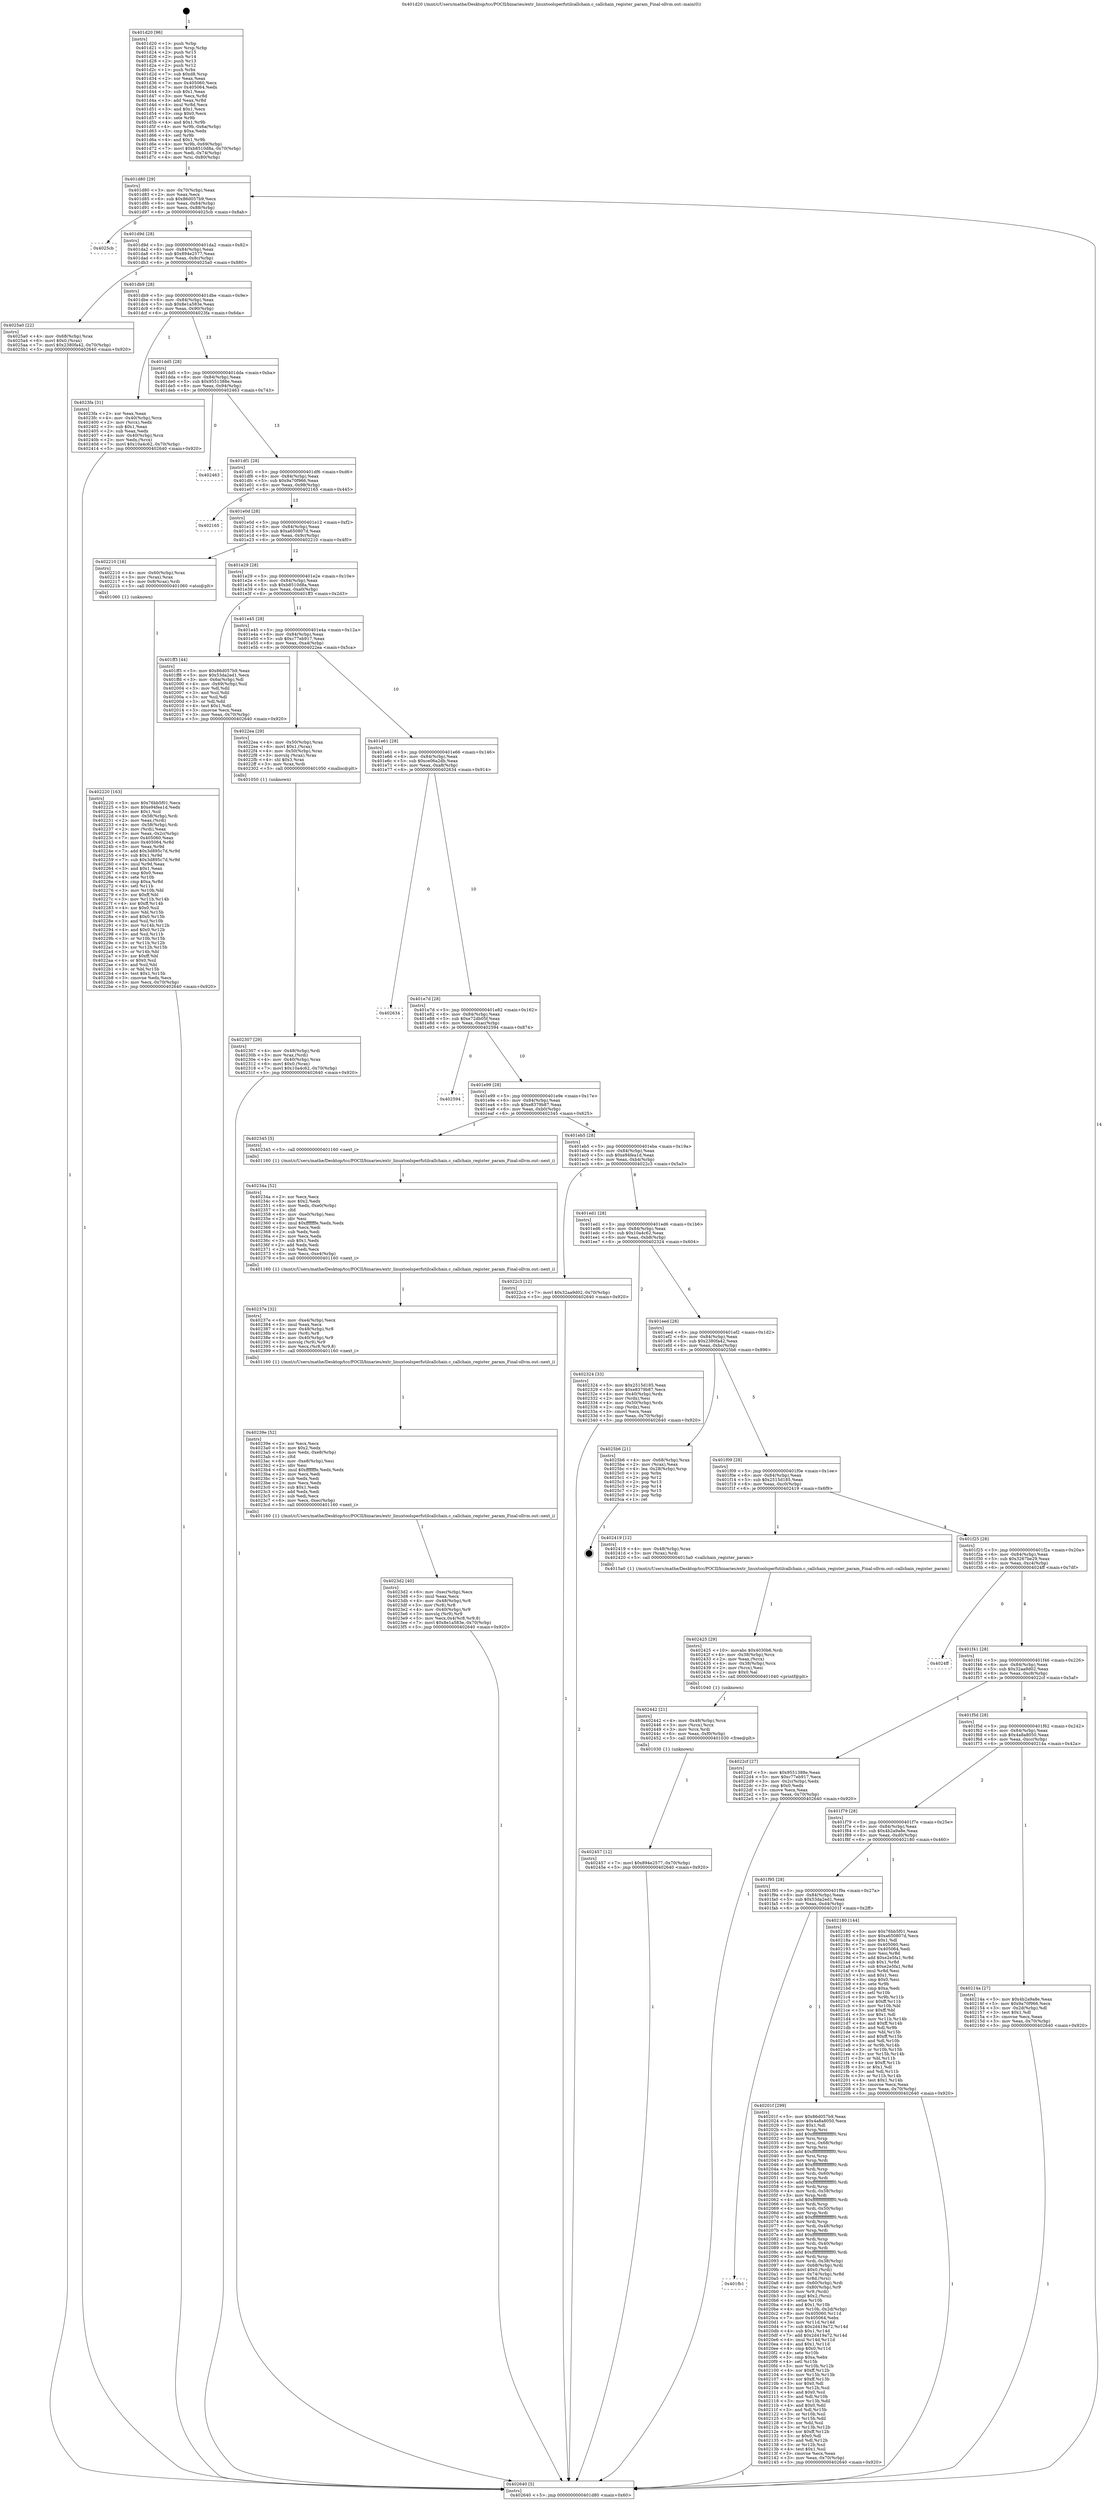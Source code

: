 digraph "0x401d20" {
  label = "0x401d20 (/mnt/c/Users/mathe/Desktop/tcc/POCII/binaries/extr_linuxtoolsperfutilcallchain.c_callchain_register_param_Final-ollvm.out::main(0))"
  labelloc = "t"
  node[shape=record]

  Entry [label="",width=0.3,height=0.3,shape=circle,fillcolor=black,style=filled]
  "0x401d80" [label="{
     0x401d80 [29]\l
     | [instrs]\l
     &nbsp;&nbsp;0x401d80 \<+3\>: mov -0x70(%rbp),%eax\l
     &nbsp;&nbsp;0x401d83 \<+2\>: mov %eax,%ecx\l
     &nbsp;&nbsp;0x401d85 \<+6\>: sub $0x86d057b9,%ecx\l
     &nbsp;&nbsp;0x401d8b \<+6\>: mov %eax,-0x84(%rbp)\l
     &nbsp;&nbsp;0x401d91 \<+6\>: mov %ecx,-0x88(%rbp)\l
     &nbsp;&nbsp;0x401d97 \<+6\>: je 00000000004025cb \<main+0x8ab\>\l
  }"]
  "0x4025cb" [label="{
     0x4025cb\l
  }", style=dashed]
  "0x401d9d" [label="{
     0x401d9d [28]\l
     | [instrs]\l
     &nbsp;&nbsp;0x401d9d \<+5\>: jmp 0000000000401da2 \<main+0x82\>\l
     &nbsp;&nbsp;0x401da2 \<+6\>: mov -0x84(%rbp),%eax\l
     &nbsp;&nbsp;0x401da8 \<+5\>: sub $0x894e2577,%eax\l
     &nbsp;&nbsp;0x401dad \<+6\>: mov %eax,-0x8c(%rbp)\l
     &nbsp;&nbsp;0x401db3 \<+6\>: je 00000000004025a0 \<main+0x880\>\l
  }"]
  Exit [label="",width=0.3,height=0.3,shape=circle,fillcolor=black,style=filled,peripheries=2]
  "0x4025a0" [label="{
     0x4025a0 [22]\l
     | [instrs]\l
     &nbsp;&nbsp;0x4025a0 \<+4\>: mov -0x68(%rbp),%rax\l
     &nbsp;&nbsp;0x4025a4 \<+6\>: movl $0x0,(%rax)\l
     &nbsp;&nbsp;0x4025aa \<+7\>: movl $0x2380fa42,-0x70(%rbp)\l
     &nbsp;&nbsp;0x4025b1 \<+5\>: jmp 0000000000402640 \<main+0x920\>\l
  }"]
  "0x401db9" [label="{
     0x401db9 [28]\l
     | [instrs]\l
     &nbsp;&nbsp;0x401db9 \<+5\>: jmp 0000000000401dbe \<main+0x9e\>\l
     &nbsp;&nbsp;0x401dbe \<+6\>: mov -0x84(%rbp),%eax\l
     &nbsp;&nbsp;0x401dc4 \<+5\>: sub $0x8e1a583e,%eax\l
     &nbsp;&nbsp;0x401dc9 \<+6\>: mov %eax,-0x90(%rbp)\l
     &nbsp;&nbsp;0x401dcf \<+6\>: je 00000000004023fa \<main+0x6da\>\l
  }"]
  "0x402457" [label="{
     0x402457 [12]\l
     | [instrs]\l
     &nbsp;&nbsp;0x402457 \<+7\>: movl $0x894e2577,-0x70(%rbp)\l
     &nbsp;&nbsp;0x40245e \<+5\>: jmp 0000000000402640 \<main+0x920\>\l
  }"]
  "0x4023fa" [label="{
     0x4023fa [31]\l
     | [instrs]\l
     &nbsp;&nbsp;0x4023fa \<+2\>: xor %eax,%eax\l
     &nbsp;&nbsp;0x4023fc \<+4\>: mov -0x40(%rbp),%rcx\l
     &nbsp;&nbsp;0x402400 \<+2\>: mov (%rcx),%edx\l
     &nbsp;&nbsp;0x402402 \<+3\>: sub $0x1,%eax\l
     &nbsp;&nbsp;0x402405 \<+2\>: sub %eax,%edx\l
     &nbsp;&nbsp;0x402407 \<+4\>: mov -0x40(%rbp),%rcx\l
     &nbsp;&nbsp;0x40240b \<+2\>: mov %edx,(%rcx)\l
     &nbsp;&nbsp;0x40240d \<+7\>: movl $0x10a4c62,-0x70(%rbp)\l
     &nbsp;&nbsp;0x402414 \<+5\>: jmp 0000000000402640 \<main+0x920\>\l
  }"]
  "0x401dd5" [label="{
     0x401dd5 [28]\l
     | [instrs]\l
     &nbsp;&nbsp;0x401dd5 \<+5\>: jmp 0000000000401dda \<main+0xba\>\l
     &nbsp;&nbsp;0x401dda \<+6\>: mov -0x84(%rbp),%eax\l
     &nbsp;&nbsp;0x401de0 \<+5\>: sub $0x9551388e,%eax\l
     &nbsp;&nbsp;0x401de5 \<+6\>: mov %eax,-0x94(%rbp)\l
     &nbsp;&nbsp;0x401deb \<+6\>: je 0000000000402463 \<main+0x743\>\l
  }"]
  "0x402442" [label="{
     0x402442 [21]\l
     | [instrs]\l
     &nbsp;&nbsp;0x402442 \<+4\>: mov -0x48(%rbp),%rcx\l
     &nbsp;&nbsp;0x402446 \<+3\>: mov (%rcx),%rcx\l
     &nbsp;&nbsp;0x402449 \<+3\>: mov %rcx,%rdi\l
     &nbsp;&nbsp;0x40244c \<+6\>: mov %eax,-0xf0(%rbp)\l
     &nbsp;&nbsp;0x402452 \<+5\>: call 0000000000401030 \<free@plt\>\l
     | [calls]\l
     &nbsp;&nbsp;0x401030 \{1\} (unknown)\l
  }"]
  "0x402463" [label="{
     0x402463\l
  }", style=dashed]
  "0x401df1" [label="{
     0x401df1 [28]\l
     | [instrs]\l
     &nbsp;&nbsp;0x401df1 \<+5\>: jmp 0000000000401df6 \<main+0xd6\>\l
     &nbsp;&nbsp;0x401df6 \<+6\>: mov -0x84(%rbp),%eax\l
     &nbsp;&nbsp;0x401dfc \<+5\>: sub $0x9a70f966,%eax\l
     &nbsp;&nbsp;0x401e01 \<+6\>: mov %eax,-0x98(%rbp)\l
     &nbsp;&nbsp;0x401e07 \<+6\>: je 0000000000402165 \<main+0x445\>\l
  }"]
  "0x402425" [label="{
     0x402425 [29]\l
     | [instrs]\l
     &nbsp;&nbsp;0x402425 \<+10\>: movabs $0x4030b6,%rdi\l
     &nbsp;&nbsp;0x40242f \<+4\>: mov -0x38(%rbp),%rcx\l
     &nbsp;&nbsp;0x402433 \<+2\>: mov %eax,(%rcx)\l
     &nbsp;&nbsp;0x402435 \<+4\>: mov -0x38(%rbp),%rcx\l
     &nbsp;&nbsp;0x402439 \<+2\>: mov (%rcx),%esi\l
     &nbsp;&nbsp;0x40243b \<+2\>: mov $0x0,%al\l
     &nbsp;&nbsp;0x40243d \<+5\>: call 0000000000401040 \<printf@plt\>\l
     | [calls]\l
     &nbsp;&nbsp;0x401040 \{1\} (unknown)\l
  }"]
  "0x402165" [label="{
     0x402165\l
  }", style=dashed]
  "0x401e0d" [label="{
     0x401e0d [28]\l
     | [instrs]\l
     &nbsp;&nbsp;0x401e0d \<+5\>: jmp 0000000000401e12 \<main+0xf2\>\l
     &nbsp;&nbsp;0x401e12 \<+6\>: mov -0x84(%rbp),%eax\l
     &nbsp;&nbsp;0x401e18 \<+5\>: sub $0xa650807d,%eax\l
     &nbsp;&nbsp;0x401e1d \<+6\>: mov %eax,-0x9c(%rbp)\l
     &nbsp;&nbsp;0x401e23 \<+6\>: je 0000000000402210 \<main+0x4f0\>\l
  }"]
  "0x4023d2" [label="{
     0x4023d2 [40]\l
     | [instrs]\l
     &nbsp;&nbsp;0x4023d2 \<+6\>: mov -0xec(%rbp),%ecx\l
     &nbsp;&nbsp;0x4023d8 \<+3\>: imul %eax,%ecx\l
     &nbsp;&nbsp;0x4023db \<+4\>: mov -0x48(%rbp),%r8\l
     &nbsp;&nbsp;0x4023df \<+3\>: mov (%r8),%r8\l
     &nbsp;&nbsp;0x4023e2 \<+4\>: mov -0x40(%rbp),%r9\l
     &nbsp;&nbsp;0x4023e6 \<+3\>: movslq (%r9),%r9\l
     &nbsp;&nbsp;0x4023e9 \<+5\>: mov %ecx,0x4(%r8,%r9,8)\l
     &nbsp;&nbsp;0x4023ee \<+7\>: movl $0x8e1a583e,-0x70(%rbp)\l
     &nbsp;&nbsp;0x4023f5 \<+5\>: jmp 0000000000402640 \<main+0x920\>\l
  }"]
  "0x402210" [label="{
     0x402210 [16]\l
     | [instrs]\l
     &nbsp;&nbsp;0x402210 \<+4\>: mov -0x60(%rbp),%rax\l
     &nbsp;&nbsp;0x402214 \<+3\>: mov (%rax),%rax\l
     &nbsp;&nbsp;0x402217 \<+4\>: mov 0x8(%rax),%rdi\l
     &nbsp;&nbsp;0x40221b \<+5\>: call 0000000000401060 \<atoi@plt\>\l
     | [calls]\l
     &nbsp;&nbsp;0x401060 \{1\} (unknown)\l
  }"]
  "0x401e29" [label="{
     0x401e29 [28]\l
     | [instrs]\l
     &nbsp;&nbsp;0x401e29 \<+5\>: jmp 0000000000401e2e \<main+0x10e\>\l
     &nbsp;&nbsp;0x401e2e \<+6\>: mov -0x84(%rbp),%eax\l
     &nbsp;&nbsp;0x401e34 \<+5\>: sub $0xb8510d8a,%eax\l
     &nbsp;&nbsp;0x401e39 \<+6\>: mov %eax,-0xa0(%rbp)\l
     &nbsp;&nbsp;0x401e3f \<+6\>: je 0000000000401ff3 \<main+0x2d3\>\l
  }"]
  "0x40239e" [label="{
     0x40239e [52]\l
     | [instrs]\l
     &nbsp;&nbsp;0x40239e \<+2\>: xor %ecx,%ecx\l
     &nbsp;&nbsp;0x4023a0 \<+5\>: mov $0x2,%edx\l
     &nbsp;&nbsp;0x4023a5 \<+6\>: mov %edx,-0xe8(%rbp)\l
     &nbsp;&nbsp;0x4023ab \<+1\>: cltd\l
     &nbsp;&nbsp;0x4023ac \<+6\>: mov -0xe8(%rbp),%esi\l
     &nbsp;&nbsp;0x4023b2 \<+2\>: idiv %esi\l
     &nbsp;&nbsp;0x4023b4 \<+6\>: imul $0xfffffffe,%edx,%edx\l
     &nbsp;&nbsp;0x4023ba \<+2\>: mov %ecx,%edi\l
     &nbsp;&nbsp;0x4023bc \<+2\>: sub %edx,%edi\l
     &nbsp;&nbsp;0x4023be \<+2\>: mov %ecx,%edx\l
     &nbsp;&nbsp;0x4023c0 \<+3\>: sub $0x1,%edx\l
     &nbsp;&nbsp;0x4023c3 \<+2\>: add %edx,%edi\l
     &nbsp;&nbsp;0x4023c5 \<+2\>: sub %edi,%ecx\l
     &nbsp;&nbsp;0x4023c7 \<+6\>: mov %ecx,-0xec(%rbp)\l
     &nbsp;&nbsp;0x4023cd \<+5\>: call 0000000000401160 \<next_i\>\l
     | [calls]\l
     &nbsp;&nbsp;0x401160 \{1\} (/mnt/c/Users/mathe/Desktop/tcc/POCII/binaries/extr_linuxtoolsperfutilcallchain.c_callchain_register_param_Final-ollvm.out::next_i)\l
  }"]
  "0x401ff3" [label="{
     0x401ff3 [44]\l
     | [instrs]\l
     &nbsp;&nbsp;0x401ff3 \<+5\>: mov $0x86d057b9,%eax\l
     &nbsp;&nbsp;0x401ff8 \<+5\>: mov $0x53da2ed1,%ecx\l
     &nbsp;&nbsp;0x401ffd \<+3\>: mov -0x6a(%rbp),%dl\l
     &nbsp;&nbsp;0x402000 \<+4\>: mov -0x69(%rbp),%sil\l
     &nbsp;&nbsp;0x402004 \<+3\>: mov %dl,%dil\l
     &nbsp;&nbsp;0x402007 \<+3\>: and %sil,%dil\l
     &nbsp;&nbsp;0x40200a \<+3\>: xor %sil,%dl\l
     &nbsp;&nbsp;0x40200d \<+3\>: or %dl,%dil\l
     &nbsp;&nbsp;0x402010 \<+4\>: test $0x1,%dil\l
     &nbsp;&nbsp;0x402014 \<+3\>: cmovne %ecx,%eax\l
     &nbsp;&nbsp;0x402017 \<+3\>: mov %eax,-0x70(%rbp)\l
     &nbsp;&nbsp;0x40201a \<+5\>: jmp 0000000000402640 \<main+0x920\>\l
  }"]
  "0x401e45" [label="{
     0x401e45 [28]\l
     | [instrs]\l
     &nbsp;&nbsp;0x401e45 \<+5\>: jmp 0000000000401e4a \<main+0x12a\>\l
     &nbsp;&nbsp;0x401e4a \<+6\>: mov -0x84(%rbp),%eax\l
     &nbsp;&nbsp;0x401e50 \<+5\>: sub $0xc77eb917,%eax\l
     &nbsp;&nbsp;0x401e55 \<+6\>: mov %eax,-0xa4(%rbp)\l
     &nbsp;&nbsp;0x401e5b \<+6\>: je 00000000004022ea \<main+0x5ca\>\l
  }"]
  "0x402640" [label="{
     0x402640 [5]\l
     | [instrs]\l
     &nbsp;&nbsp;0x402640 \<+5\>: jmp 0000000000401d80 \<main+0x60\>\l
  }"]
  "0x401d20" [label="{
     0x401d20 [96]\l
     | [instrs]\l
     &nbsp;&nbsp;0x401d20 \<+1\>: push %rbp\l
     &nbsp;&nbsp;0x401d21 \<+3\>: mov %rsp,%rbp\l
     &nbsp;&nbsp;0x401d24 \<+2\>: push %r15\l
     &nbsp;&nbsp;0x401d26 \<+2\>: push %r14\l
     &nbsp;&nbsp;0x401d28 \<+2\>: push %r13\l
     &nbsp;&nbsp;0x401d2a \<+2\>: push %r12\l
     &nbsp;&nbsp;0x401d2c \<+1\>: push %rbx\l
     &nbsp;&nbsp;0x401d2d \<+7\>: sub $0xd8,%rsp\l
     &nbsp;&nbsp;0x401d34 \<+2\>: xor %eax,%eax\l
     &nbsp;&nbsp;0x401d36 \<+7\>: mov 0x405060,%ecx\l
     &nbsp;&nbsp;0x401d3d \<+7\>: mov 0x405064,%edx\l
     &nbsp;&nbsp;0x401d44 \<+3\>: sub $0x1,%eax\l
     &nbsp;&nbsp;0x401d47 \<+3\>: mov %ecx,%r8d\l
     &nbsp;&nbsp;0x401d4a \<+3\>: add %eax,%r8d\l
     &nbsp;&nbsp;0x401d4d \<+4\>: imul %r8d,%ecx\l
     &nbsp;&nbsp;0x401d51 \<+3\>: and $0x1,%ecx\l
     &nbsp;&nbsp;0x401d54 \<+3\>: cmp $0x0,%ecx\l
     &nbsp;&nbsp;0x401d57 \<+4\>: sete %r9b\l
     &nbsp;&nbsp;0x401d5b \<+4\>: and $0x1,%r9b\l
     &nbsp;&nbsp;0x401d5f \<+4\>: mov %r9b,-0x6a(%rbp)\l
     &nbsp;&nbsp;0x401d63 \<+3\>: cmp $0xa,%edx\l
     &nbsp;&nbsp;0x401d66 \<+4\>: setl %r9b\l
     &nbsp;&nbsp;0x401d6a \<+4\>: and $0x1,%r9b\l
     &nbsp;&nbsp;0x401d6e \<+4\>: mov %r9b,-0x69(%rbp)\l
     &nbsp;&nbsp;0x401d72 \<+7\>: movl $0xb8510d8a,-0x70(%rbp)\l
     &nbsp;&nbsp;0x401d79 \<+3\>: mov %edi,-0x74(%rbp)\l
     &nbsp;&nbsp;0x401d7c \<+4\>: mov %rsi,-0x80(%rbp)\l
  }"]
  "0x40237e" [label="{
     0x40237e [32]\l
     | [instrs]\l
     &nbsp;&nbsp;0x40237e \<+6\>: mov -0xe4(%rbp),%ecx\l
     &nbsp;&nbsp;0x402384 \<+3\>: imul %eax,%ecx\l
     &nbsp;&nbsp;0x402387 \<+4\>: mov -0x48(%rbp),%r8\l
     &nbsp;&nbsp;0x40238b \<+3\>: mov (%r8),%r8\l
     &nbsp;&nbsp;0x40238e \<+4\>: mov -0x40(%rbp),%r9\l
     &nbsp;&nbsp;0x402392 \<+3\>: movslq (%r9),%r9\l
     &nbsp;&nbsp;0x402395 \<+4\>: mov %ecx,(%r8,%r9,8)\l
     &nbsp;&nbsp;0x402399 \<+5\>: call 0000000000401160 \<next_i\>\l
     | [calls]\l
     &nbsp;&nbsp;0x401160 \{1\} (/mnt/c/Users/mathe/Desktop/tcc/POCII/binaries/extr_linuxtoolsperfutilcallchain.c_callchain_register_param_Final-ollvm.out::next_i)\l
  }"]
  "0x4022ea" [label="{
     0x4022ea [29]\l
     | [instrs]\l
     &nbsp;&nbsp;0x4022ea \<+4\>: mov -0x50(%rbp),%rax\l
     &nbsp;&nbsp;0x4022ee \<+6\>: movl $0x1,(%rax)\l
     &nbsp;&nbsp;0x4022f4 \<+4\>: mov -0x50(%rbp),%rax\l
     &nbsp;&nbsp;0x4022f8 \<+3\>: movslq (%rax),%rax\l
     &nbsp;&nbsp;0x4022fb \<+4\>: shl $0x3,%rax\l
     &nbsp;&nbsp;0x4022ff \<+3\>: mov %rax,%rdi\l
     &nbsp;&nbsp;0x402302 \<+5\>: call 0000000000401050 \<malloc@plt\>\l
     | [calls]\l
     &nbsp;&nbsp;0x401050 \{1\} (unknown)\l
  }"]
  "0x401e61" [label="{
     0x401e61 [28]\l
     | [instrs]\l
     &nbsp;&nbsp;0x401e61 \<+5\>: jmp 0000000000401e66 \<main+0x146\>\l
     &nbsp;&nbsp;0x401e66 \<+6\>: mov -0x84(%rbp),%eax\l
     &nbsp;&nbsp;0x401e6c \<+5\>: sub $0xce06a2db,%eax\l
     &nbsp;&nbsp;0x401e71 \<+6\>: mov %eax,-0xa8(%rbp)\l
     &nbsp;&nbsp;0x401e77 \<+6\>: je 0000000000402634 \<main+0x914\>\l
  }"]
  "0x40234a" [label="{
     0x40234a [52]\l
     | [instrs]\l
     &nbsp;&nbsp;0x40234a \<+2\>: xor %ecx,%ecx\l
     &nbsp;&nbsp;0x40234c \<+5\>: mov $0x2,%edx\l
     &nbsp;&nbsp;0x402351 \<+6\>: mov %edx,-0xe0(%rbp)\l
     &nbsp;&nbsp;0x402357 \<+1\>: cltd\l
     &nbsp;&nbsp;0x402358 \<+6\>: mov -0xe0(%rbp),%esi\l
     &nbsp;&nbsp;0x40235e \<+2\>: idiv %esi\l
     &nbsp;&nbsp;0x402360 \<+6\>: imul $0xfffffffe,%edx,%edx\l
     &nbsp;&nbsp;0x402366 \<+2\>: mov %ecx,%edi\l
     &nbsp;&nbsp;0x402368 \<+2\>: sub %edx,%edi\l
     &nbsp;&nbsp;0x40236a \<+2\>: mov %ecx,%edx\l
     &nbsp;&nbsp;0x40236c \<+3\>: sub $0x1,%edx\l
     &nbsp;&nbsp;0x40236f \<+2\>: add %edx,%edi\l
     &nbsp;&nbsp;0x402371 \<+2\>: sub %edi,%ecx\l
     &nbsp;&nbsp;0x402373 \<+6\>: mov %ecx,-0xe4(%rbp)\l
     &nbsp;&nbsp;0x402379 \<+5\>: call 0000000000401160 \<next_i\>\l
     | [calls]\l
     &nbsp;&nbsp;0x401160 \{1\} (/mnt/c/Users/mathe/Desktop/tcc/POCII/binaries/extr_linuxtoolsperfutilcallchain.c_callchain_register_param_Final-ollvm.out::next_i)\l
  }"]
  "0x402634" [label="{
     0x402634\l
  }", style=dashed]
  "0x401e7d" [label="{
     0x401e7d [28]\l
     | [instrs]\l
     &nbsp;&nbsp;0x401e7d \<+5\>: jmp 0000000000401e82 \<main+0x162\>\l
     &nbsp;&nbsp;0x401e82 \<+6\>: mov -0x84(%rbp),%eax\l
     &nbsp;&nbsp;0x401e88 \<+5\>: sub $0xe72db05f,%eax\l
     &nbsp;&nbsp;0x401e8d \<+6\>: mov %eax,-0xac(%rbp)\l
     &nbsp;&nbsp;0x401e93 \<+6\>: je 0000000000402594 \<main+0x874\>\l
  }"]
  "0x402307" [label="{
     0x402307 [29]\l
     | [instrs]\l
     &nbsp;&nbsp;0x402307 \<+4\>: mov -0x48(%rbp),%rdi\l
     &nbsp;&nbsp;0x40230b \<+3\>: mov %rax,(%rdi)\l
     &nbsp;&nbsp;0x40230e \<+4\>: mov -0x40(%rbp),%rax\l
     &nbsp;&nbsp;0x402312 \<+6\>: movl $0x0,(%rax)\l
     &nbsp;&nbsp;0x402318 \<+7\>: movl $0x10a4c62,-0x70(%rbp)\l
     &nbsp;&nbsp;0x40231f \<+5\>: jmp 0000000000402640 \<main+0x920\>\l
  }"]
  "0x402594" [label="{
     0x402594\l
  }", style=dashed]
  "0x401e99" [label="{
     0x401e99 [28]\l
     | [instrs]\l
     &nbsp;&nbsp;0x401e99 \<+5\>: jmp 0000000000401e9e \<main+0x17e\>\l
     &nbsp;&nbsp;0x401e9e \<+6\>: mov -0x84(%rbp),%eax\l
     &nbsp;&nbsp;0x401ea4 \<+5\>: sub $0xe8379b87,%eax\l
     &nbsp;&nbsp;0x401ea9 \<+6\>: mov %eax,-0xb0(%rbp)\l
     &nbsp;&nbsp;0x401eaf \<+6\>: je 0000000000402345 \<main+0x625\>\l
  }"]
  "0x402220" [label="{
     0x402220 [163]\l
     | [instrs]\l
     &nbsp;&nbsp;0x402220 \<+5\>: mov $0x76bb5f01,%ecx\l
     &nbsp;&nbsp;0x402225 \<+5\>: mov $0xe94fea1d,%edx\l
     &nbsp;&nbsp;0x40222a \<+3\>: mov $0x1,%sil\l
     &nbsp;&nbsp;0x40222d \<+4\>: mov -0x58(%rbp),%rdi\l
     &nbsp;&nbsp;0x402231 \<+2\>: mov %eax,(%rdi)\l
     &nbsp;&nbsp;0x402233 \<+4\>: mov -0x58(%rbp),%rdi\l
     &nbsp;&nbsp;0x402237 \<+2\>: mov (%rdi),%eax\l
     &nbsp;&nbsp;0x402239 \<+3\>: mov %eax,-0x2c(%rbp)\l
     &nbsp;&nbsp;0x40223c \<+7\>: mov 0x405060,%eax\l
     &nbsp;&nbsp;0x402243 \<+8\>: mov 0x405064,%r8d\l
     &nbsp;&nbsp;0x40224b \<+3\>: mov %eax,%r9d\l
     &nbsp;&nbsp;0x40224e \<+7\>: add $0x3d895c7d,%r9d\l
     &nbsp;&nbsp;0x402255 \<+4\>: sub $0x1,%r9d\l
     &nbsp;&nbsp;0x402259 \<+7\>: sub $0x3d895c7d,%r9d\l
     &nbsp;&nbsp;0x402260 \<+4\>: imul %r9d,%eax\l
     &nbsp;&nbsp;0x402264 \<+3\>: and $0x1,%eax\l
     &nbsp;&nbsp;0x402267 \<+3\>: cmp $0x0,%eax\l
     &nbsp;&nbsp;0x40226a \<+4\>: sete %r10b\l
     &nbsp;&nbsp;0x40226e \<+4\>: cmp $0xa,%r8d\l
     &nbsp;&nbsp;0x402272 \<+4\>: setl %r11b\l
     &nbsp;&nbsp;0x402276 \<+3\>: mov %r10b,%bl\l
     &nbsp;&nbsp;0x402279 \<+3\>: xor $0xff,%bl\l
     &nbsp;&nbsp;0x40227c \<+3\>: mov %r11b,%r14b\l
     &nbsp;&nbsp;0x40227f \<+4\>: xor $0xff,%r14b\l
     &nbsp;&nbsp;0x402283 \<+4\>: xor $0x0,%sil\l
     &nbsp;&nbsp;0x402287 \<+3\>: mov %bl,%r15b\l
     &nbsp;&nbsp;0x40228a \<+4\>: and $0x0,%r15b\l
     &nbsp;&nbsp;0x40228e \<+3\>: and %sil,%r10b\l
     &nbsp;&nbsp;0x402291 \<+3\>: mov %r14b,%r12b\l
     &nbsp;&nbsp;0x402294 \<+4\>: and $0x0,%r12b\l
     &nbsp;&nbsp;0x402298 \<+3\>: and %sil,%r11b\l
     &nbsp;&nbsp;0x40229b \<+3\>: or %r10b,%r15b\l
     &nbsp;&nbsp;0x40229e \<+3\>: or %r11b,%r12b\l
     &nbsp;&nbsp;0x4022a1 \<+3\>: xor %r12b,%r15b\l
     &nbsp;&nbsp;0x4022a4 \<+3\>: or %r14b,%bl\l
     &nbsp;&nbsp;0x4022a7 \<+3\>: xor $0xff,%bl\l
     &nbsp;&nbsp;0x4022aa \<+4\>: or $0x0,%sil\l
     &nbsp;&nbsp;0x4022ae \<+3\>: and %sil,%bl\l
     &nbsp;&nbsp;0x4022b1 \<+3\>: or %bl,%r15b\l
     &nbsp;&nbsp;0x4022b4 \<+4\>: test $0x1,%r15b\l
     &nbsp;&nbsp;0x4022b8 \<+3\>: cmovne %edx,%ecx\l
     &nbsp;&nbsp;0x4022bb \<+3\>: mov %ecx,-0x70(%rbp)\l
     &nbsp;&nbsp;0x4022be \<+5\>: jmp 0000000000402640 \<main+0x920\>\l
  }"]
  "0x402345" [label="{
     0x402345 [5]\l
     | [instrs]\l
     &nbsp;&nbsp;0x402345 \<+5\>: call 0000000000401160 \<next_i\>\l
     | [calls]\l
     &nbsp;&nbsp;0x401160 \{1\} (/mnt/c/Users/mathe/Desktop/tcc/POCII/binaries/extr_linuxtoolsperfutilcallchain.c_callchain_register_param_Final-ollvm.out::next_i)\l
  }"]
  "0x401eb5" [label="{
     0x401eb5 [28]\l
     | [instrs]\l
     &nbsp;&nbsp;0x401eb5 \<+5\>: jmp 0000000000401eba \<main+0x19a\>\l
     &nbsp;&nbsp;0x401eba \<+6\>: mov -0x84(%rbp),%eax\l
     &nbsp;&nbsp;0x401ec0 \<+5\>: sub $0xe94fea1d,%eax\l
     &nbsp;&nbsp;0x401ec5 \<+6\>: mov %eax,-0xb4(%rbp)\l
     &nbsp;&nbsp;0x401ecb \<+6\>: je 00000000004022c3 \<main+0x5a3\>\l
  }"]
  "0x401fb1" [label="{
     0x401fb1\l
  }", style=dashed]
  "0x4022c3" [label="{
     0x4022c3 [12]\l
     | [instrs]\l
     &nbsp;&nbsp;0x4022c3 \<+7\>: movl $0x32aa9d02,-0x70(%rbp)\l
     &nbsp;&nbsp;0x4022ca \<+5\>: jmp 0000000000402640 \<main+0x920\>\l
  }"]
  "0x401ed1" [label="{
     0x401ed1 [28]\l
     | [instrs]\l
     &nbsp;&nbsp;0x401ed1 \<+5\>: jmp 0000000000401ed6 \<main+0x1b6\>\l
     &nbsp;&nbsp;0x401ed6 \<+6\>: mov -0x84(%rbp),%eax\l
     &nbsp;&nbsp;0x401edc \<+5\>: sub $0x10a4c62,%eax\l
     &nbsp;&nbsp;0x401ee1 \<+6\>: mov %eax,-0xb8(%rbp)\l
     &nbsp;&nbsp;0x401ee7 \<+6\>: je 0000000000402324 \<main+0x604\>\l
  }"]
  "0x40201f" [label="{
     0x40201f [299]\l
     | [instrs]\l
     &nbsp;&nbsp;0x40201f \<+5\>: mov $0x86d057b9,%eax\l
     &nbsp;&nbsp;0x402024 \<+5\>: mov $0x4a8a8050,%ecx\l
     &nbsp;&nbsp;0x402029 \<+2\>: mov $0x1,%dl\l
     &nbsp;&nbsp;0x40202b \<+3\>: mov %rsp,%rsi\l
     &nbsp;&nbsp;0x40202e \<+4\>: add $0xfffffffffffffff0,%rsi\l
     &nbsp;&nbsp;0x402032 \<+3\>: mov %rsi,%rsp\l
     &nbsp;&nbsp;0x402035 \<+4\>: mov %rsi,-0x68(%rbp)\l
     &nbsp;&nbsp;0x402039 \<+3\>: mov %rsp,%rsi\l
     &nbsp;&nbsp;0x40203c \<+4\>: add $0xfffffffffffffff0,%rsi\l
     &nbsp;&nbsp;0x402040 \<+3\>: mov %rsi,%rsp\l
     &nbsp;&nbsp;0x402043 \<+3\>: mov %rsp,%rdi\l
     &nbsp;&nbsp;0x402046 \<+4\>: add $0xfffffffffffffff0,%rdi\l
     &nbsp;&nbsp;0x40204a \<+3\>: mov %rdi,%rsp\l
     &nbsp;&nbsp;0x40204d \<+4\>: mov %rdi,-0x60(%rbp)\l
     &nbsp;&nbsp;0x402051 \<+3\>: mov %rsp,%rdi\l
     &nbsp;&nbsp;0x402054 \<+4\>: add $0xfffffffffffffff0,%rdi\l
     &nbsp;&nbsp;0x402058 \<+3\>: mov %rdi,%rsp\l
     &nbsp;&nbsp;0x40205b \<+4\>: mov %rdi,-0x58(%rbp)\l
     &nbsp;&nbsp;0x40205f \<+3\>: mov %rsp,%rdi\l
     &nbsp;&nbsp;0x402062 \<+4\>: add $0xfffffffffffffff0,%rdi\l
     &nbsp;&nbsp;0x402066 \<+3\>: mov %rdi,%rsp\l
     &nbsp;&nbsp;0x402069 \<+4\>: mov %rdi,-0x50(%rbp)\l
     &nbsp;&nbsp;0x40206d \<+3\>: mov %rsp,%rdi\l
     &nbsp;&nbsp;0x402070 \<+4\>: add $0xfffffffffffffff0,%rdi\l
     &nbsp;&nbsp;0x402074 \<+3\>: mov %rdi,%rsp\l
     &nbsp;&nbsp;0x402077 \<+4\>: mov %rdi,-0x48(%rbp)\l
     &nbsp;&nbsp;0x40207b \<+3\>: mov %rsp,%rdi\l
     &nbsp;&nbsp;0x40207e \<+4\>: add $0xfffffffffffffff0,%rdi\l
     &nbsp;&nbsp;0x402082 \<+3\>: mov %rdi,%rsp\l
     &nbsp;&nbsp;0x402085 \<+4\>: mov %rdi,-0x40(%rbp)\l
     &nbsp;&nbsp;0x402089 \<+3\>: mov %rsp,%rdi\l
     &nbsp;&nbsp;0x40208c \<+4\>: add $0xfffffffffffffff0,%rdi\l
     &nbsp;&nbsp;0x402090 \<+3\>: mov %rdi,%rsp\l
     &nbsp;&nbsp;0x402093 \<+4\>: mov %rdi,-0x38(%rbp)\l
     &nbsp;&nbsp;0x402097 \<+4\>: mov -0x68(%rbp),%rdi\l
     &nbsp;&nbsp;0x40209b \<+6\>: movl $0x0,(%rdi)\l
     &nbsp;&nbsp;0x4020a1 \<+4\>: mov -0x74(%rbp),%r8d\l
     &nbsp;&nbsp;0x4020a5 \<+3\>: mov %r8d,(%rsi)\l
     &nbsp;&nbsp;0x4020a8 \<+4\>: mov -0x60(%rbp),%rdi\l
     &nbsp;&nbsp;0x4020ac \<+4\>: mov -0x80(%rbp),%r9\l
     &nbsp;&nbsp;0x4020b0 \<+3\>: mov %r9,(%rdi)\l
     &nbsp;&nbsp;0x4020b3 \<+3\>: cmpl $0x2,(%rsi)\l
     &nbsp;&nbsp;0x4020b6 \<+4\>: setne %r10b\l
     &nbsp;&nbsp;0x4020ba \<+4\>: and $0x1,%r10b\l
     &nbsp;&nbsp;0x4020be \<+4\>: mov %r10b,-0x2d(%rbp)\l
     &nbsp;&nbsp;0x4020c2 \<+8\>: mov 0x405060,%r11d\l
     &nbsp;&nbsp;0x4020ca \<+7\>: mov 0x405064,%ebx\l
     &nbsp;&nbsp;0x4020d1 \<+3\>: mov %r11d,%r14d\l
     &nbsp;&nbsp;0x4020d4 \<+7\>: sub $0x2d419a72,%r14d\l
     &nbsp;&nbsp;0x4020db \<+4\>: sub $0x1,%r14d\l
     &nbsp;&nbsp;0x4020df \<+7\>: add $0x2d419a72,%r14d\l
     &nbsp;&nbsp;0x4020e6 \<+4\>: imul %r14d,%r11d\l
     &nbsp;&nbsp;0x4020ea \<+4\>: and $0x1,%r11d\l
     &nbsp;&nbsp;0x4020ee \<+4\>: cmp $0x0,%r11d\l
     &nbsp;&nbsp;0x4020f2 \<+4\>: sete %r10b\l
     &nbsp;&nbsp;0x4020f6 \<+3\>: cmp $0xa,%ebx\l
     &nbsp;&nbsp;0x4020f9 \<+4\>: setl %r15b\l
     &nbsp;&nbsp;0x4020fd \<+3\>: mov %r10b,%r12b\l
     &nbsp;&nbsp;0x402100 \<+4\>: xor $0xff,%r12b\l
     &nbsp;&nbsp;0x402104 \<+3\>: mov %r15b,%r13b\l
     &nbsp;&nbsp;0x402107 \<+4\>: xor $0xff,%r13b\l
     &nbsp;&nbsp;0x40210b \<+3\>: xor $0x0,%dl\l
     &nbsp;&nbsp;0x40210e \<+3\>: mov %r12b,%sil\l
     &nbsp;&nbsp;0x402111 \<+4\>: and $0x0,%sil\l
     &nbsp;&nbsp;0x402115 \<+3\>: and %dl,%r10b\l
     &nbsp;&nbsp;0x402118 \<+3\>: mov %r13b,%dil\l
     &nbsp;&nbsp;0x40211b \<+4\>: and $0x0,%dil\l
     &nbsp;&nbsp;0x40211f \<+3\>: and %dl,%r15b\l
     &nbsp;&nbsp;0x402122 \<+3\>: or %r10b,%sil\l
     &nbsp;&nbsp;0x402125 \<+3\>: or %r15b,%dil\l
     &nbsp;&nbsp;0x402128 \<+3\>: xor %dil,%sil\l
     &nbsp;&nbsp;0x40212b \<+3\>: or %r13b,%r12b\l
     &nbsp;&nbsp;0x40212e \<+4\>: xor $0xff,%r12b\l
     &nbsp;&nbsp;0x402132 \<+3\>: or $0x0,%dl\l
     &nbsp;&nbsp;0x402135 \<+3\>: and %dl,%r12b\l
     &nbsp;&nbsp;0x402138 \<+3\>: or %r12b,%sil\l
     &nbsp;&nbsp;0x40213b \<+4\>: test $0x1,%sil\l
     &nbsp;&nbsp;0x40213f \<+3\>: cmovne %ecx,%eax\l
     &nbsp;&nbsp;0x402142 \<+3\>: mov %eax,-0x70(%rbp)\l
     &nbsp;&nbsp;0x402145 \<+5\>: jmp 0000000000402640 \<main+0x920\>\l
  }"]
  "0x402324" [label="{
     0x402324 [33]\l
     | [instrs]\l
     &nbsp;&nbsp;0x402324 \<+5\>: mov $0x2515d185,%eax\l
     &nbsp;&nbsp;0x402329 \<+5\>: mov $0xe8379b87,%ecx\l
     &nbsp;&nbsp;0x40232e \<+4\>: mov -0x40(%rbp),%rdx\l
     &nbsp;&nbsp;0x402332 \<+2\>: mov (%rdx),%esi\l
     &nbsp;&nbsp;0x402334 \<+4\>: mov -0x50(%rbp),%rdx\l
     &nbsp;&nbsp;0x402338 \<+2\>: cmp (%rdx),%esi\l
     &nbsp;&nbsp;0x40233a \<+3\>: cmovl %ecx,%eax\l
     &nbsp;&nbsp;0x40233d \<+3\>: mov %eax,-0x70(%rbp)\l
     &nbsp;&nbsp;0x402340 \<+5\>: jmp 0000000000402640 \<main+0x920\>\l
  }"]
  "0x401eed" [label="{
     0x401eed [28]\l
     | [instrs]\l
     &nbsp;&nbsp;0x401eed \<+5\>: jmp 0000000000401ef2 \<main+0x1d2\>\l
     &nbsp;&nbsp;0x401ef2 \<+6\>: mov -0x84(%rbp),%eax\l
     &nbsp;&nbsp;0x401ef8 \<+5\>: sub $0x2380fa42,%eax\l
     &nbsp;&nbsp;0x401efd \<+6\>: mov %eax,-0xbc(%rbp)\l
     &nbsp;&nbsp;0x401f03 \<+6\>: je 00000000004025b6 \<main+0x896\>\l
  }"]
  "0x401f95" [label="{
     0x401f95 [28]\l
     | [instrs]\l
     &nbsp;&nbsp;0x401f95 \<+5\>: jmp 0000000000401f9a \<main+0x27a\>\l
     &nbsp;&nbsp;0x401f9a \<+6\>: mov -0x84(%rbp),%eax\l
     &nbsp;&nbsp;0x401fa0 \<+5\>: sub $0x53da2ed1,%eax\l
     &nbsp;&nbsp;0x401fa5 \<+6\>: mov %eax,-0xd4(%rbp)\l
     &nbsp;&nbsp;0x401fab \<+6\>: je 000000000040201f \<main+0x2ff\>\l
  }"]
  "0x4025b6" [label="{
     0x4025b6 [21]\l
     | [instrs]\l
     &nbsp;&nbsp;0x4025b6 \<+4\>: mov -0x68(%rbp),%rax\l
     &nbsp;&nbsp;0x4025ba \<+2\>: mov (%rax),%eax\l
     &nbsp;&nbsp;0x4025bc \<+4\>: lea -0x28(%rbp),%rsp\l
     &nbsp;&nbsp;0x4025c0 \<+1\>: pop %rbx\l
     &nbsp;&nbsp;0x4025c1 \<+2\>: pop %r12\l
     &nbsp;&nbsp;0x4025c3 \<+2\>: pop %r13\l
     &nbsp;&nbsp;0x4025c5 \<+2\>: pop %r14\l
     &nbsp;&nbsp;0x4025c7 \<+2\>: pop %r15\l
     &nbsp;&nbsp;0x4025c9 \<+1\>: pop %rbp\l
     &nbsp;&nbsp;0x4025ca \<+1\>: ret\l
  }"]
  "0x401f09" [label="{
     0x401f09 [28]\l
     | [instrs]\l
     &nbsp;&nbsp;0x401f09 \<+5\>: jmp 0000000000401f0e \<main+0x1ee\>\l
     &nbsp;&nbsp;0x401f0e \<+6\>: mov -0x84(%rbp),%eax\l
     &nbsp;&nbsp;0x401f14 \<+5\>: sub $0x2515d185,%eax\l
     &nbsp;&nbsp;0x401f19 \<+6\>: mov %eax,-0xc0(%rbp)\l
     &nbsp;&nbsp;0x401f1f \<+6\>: je 0000000000402419 \<main+0x6f9\>\l
  }"]
  "0x402180" [label="{
     0x402180 [144]\l
     | [instrs]\l
     &nbsp;&nbsp;0x402180 \<+5\>: mov $0x76bb5f01,%eax\l
     &nbsp;&nbsp;0x402185 \<+5\>: mov $0xa650807d,%ecx\l
     &nbsp;&nbsp;0x40218a \<+2\>: mov $0x1,%dl\l
     &nbsp;&nbsp;0x40218c \<+7\>: mov 0x405060,%esi\l
     &nbsp;&nbsp;0x402193 \<+7\>: mov 0x405064,%edi\l
     &nbsp;&nbsp;0x40219a \<+3\>: mov %esi,%r8d\l
     &nbsp;&nbsp;0x40219d \<+7\>: add $0xe2e5fa1,%r8d\l
     &nbsp;&nbsp;0x4021a4 \<+4\>: sub $0x1,%r8d\l
     &nbsp;&nbsp;0x4021a8 \<+7\>: sub $0xe2e5fa1,%r8d\l
     &nbsp;&nbsp;0x4021af \<+4\>: imul %r8d,%esi\l
     &nbsp;&nbsp;0x4021b3 \<+3\>: and $0x1,%esi\l
     &nbsp;&nbsp;0x4021b6 \<+3\>: cmp $0x0,%esi\l
     &nbsp;&nbsp;0x4021b9 \<+4\>: sete %r9b\l
     &nbsp;&nbsp;0x4021bd \<+3\>: cmp $0xa,%edi\l
     &nbsp;&nbsp;0x4021c0 \<+4\>: setl %r10b\l
     &nbsp;&nbsp;0x4021c4 \<+3\>: mov %r9b,%r11b\l
     &nbsp;&nbsp;0x4021c7 \<+4\>: xor $0xff,%r11b\l
     &nbsp;&nbsp;0x4021cb \<+3\>: mov %r10b,%bl\l
     &nbsp;&nbsp;0x4021ce \<+3\>: xor $0xff,%bl\l
     &nbsp;&nbsp;0x4021d1 \<+3\>: xor $0x1,%dl\l
     &nbsp;&nbsp;0x4021d4 \<+3\>: mov %r11b,%r14b\l
     &nbsp;&nbsp;0x4021d7 \<+4\>: and $0xff,%r14b\l
     &nbsp;&nbsp;0x4021db \<+3\>: and %dl,%r9b\l
     &nbsp;&nbsp;0x4021de \<+3\>: mov %bl,%r15b\l
     &nbsp;&nbsp;0x4021e1 \<+4\>: and $0xff,%r15b\l
     &nbsp;&nbsp;0x4021e5 \<+3\>: and %dl,%r10b\l
     &nbsp;&nbsp;0x4021e8 \<+3\>: or %r9b,%r14b\l
     &nbsp;&nbsp;0x4021eb \<+3\>: or %r10b,%r15b\l
     &nbsp;&nbsp;0x4021ee \<+3\>: xor %r15b,%r14b\l
     &nbsp;&nbsp;0x4021f1 \<+3\>: or %bl,%r11b\l
     &nbsp;&nbsp;0x4021f4 \<+4\>: xor $0xff,%r11b\l
     &nbsp;&nbsp;0x4021f8 \<+3\>: or $0x1,%dl\l
     &nbsp;&nbsp;0x4021fb \<+3\>: and %dl,%r11b\l
     &nbsp;&nbsp;0x4021fe \<+3\>: or %r11b,%r14b\l
     &nbsp;&nbsp;0x402201 \<+4\>: test $0x1,%r14b\l
     &nbsp;&nbsp;0x402205 \<+3\>: cmovne %ecx,%eax\l
     &nbsp;&nbsp;0x402208 \<+3\>: mov %eax,-0x70(%rbp)\l
     &nbsp;&nbsp;0x40220b \<+5\>: jmp 0000000000402640 \<main+0x920\>\l
  }"]
  "0x402419" [label="{
     0x402419 [12]\l
     | [instrs]\l
     &nbsp;&nbsp;0x402419 \<+4\>: mov -0x48(%rbp),%rax\l
     &nbsp;&nbsp;0x40241d \<+3\>: mov (%rax),%rdi\l
     &nbsp;&nbsp;0x402420 \<+5\>: call 00000000004015a0 \<callchain_register_param\>\l
     | [calls]\l
     &nbsp;&nbsp;0x4015a0 \{1\} (/mnt/c/Users/mathe/Desktop/tcc/POCII/binaries/extr_linuxtoolsperfutilcallchain.c_callchain_register_param_Final-ollvm.out::callchain_register_param)\l
  }"]
  "0x401f25" [label="{
     0x401f25 [28]\l
     | [instrs]\l
     &nbsp;&nbsp;0x401f25 \<+5\>: jmp 0000000000401f2a \<main+0x20a\>\l
     &nbsp;&nbsp;0x401f2a \<+6\>: mov -0x84(%rbp),%eax\l
     &nbsp;&nbsp;0x401f30 \<+5\>: sub $0x3267be29,%eax\l
     &nbsp;&nbsp;0x401f35 \<+6\>: mov %eax,-0xc4(%rbp)\l
     &nbsp;&nbsp;0x401f3b \<+6\>: je 00000000004024ff \<main+0x7df\>\l
  }"]
  "0x401f79" [label="{
     0x401f79 [28]\l
     | [instrs]\l
     &nbsp;&nbsp;0x401f79 \<+5\>: jmp 0000000000401f7e \<main+0x25e\>\l
     &nbsp;&nbsp;0x401f7e \<+6\>: mov -0x84(%rbp),%eax\l
     &nbsp;&nbsp;0x401f84 \<+5\>: sub $0x4b2a9a8e,%eax\l
     &nbsp;&nbsp;0x401f89 \<+6\>: mov %eax,-0xd0(%rbp)\l
     &nbsp;&nbsp;0x401f8f \<+6\>: je 0000000000402180 \<main+0x460\>\l
  }"]
  "0x4024ff" [label="{
     0x4024ff\l
  }", style=dashed]
  "0x401f41" [label="{
     0x401f41 [28]\l
     | [instrs]\l
     &nbsp;&nbsp;0x401f41 \<+5\>: jmp 0000000000401f46 \<main+0x226\>\l
     &nbsp;&nbsp;0x401f46 \<+6\>: mov -0x84(%rbp),%eax\l
     &nbsp;&nbsp;0x401f4c \<+5\>: sub $0x32aa9d02,%eax\l
     &nbsp;&nbsp;0x401f51 \<+6\>: mov %eax,-0xc8(%rbp)\l
     &nbsp;&nbsp;0x401f57 \<+6\>: je 00000000004022cf \<main+0x5af\>\l
  }"]
  "0x40214a" [label="{
     0x40214a [27]\l
     | [instrs]\l
     &nbsp;&nbsp;0x40214a \<+5\>: mov $0x4b2a9a8e,%eax\l
     &nbsp;&nbsp;0x40214f \<+5\>: mov $0x9a70f966,%ecx\l
     &nbsp;&nbsp;0x402154 \<+3\>: mov -0x2d(%rbp),%dl\l
     &nbsp;&nbsp;0x402157 \<+3\>: test $0x1,%dl\l
     &nbsp;&nbsp;0x40215a \<+3\>: cmovne %ecx,%eax\l
     &nbsp;&nbsp;0x40215d \<+3\>: mov %eax,-0x70(%rbp)\l
     &nbsp;&nbsp;0x402160 \<+5\>: jmp 0000000000402640 \<main+0x920\>\l
  }"]
  "0x4022cf" [label="{
     0x4022cf [27]\l
     | [instrs]\l
     &nbsp;&nbsp;0x4022cf \<+5\>: mov $0x9551388e,%eax\l
     &nbsp;&nbsp;0x4022d4 \<+5\>: mov $0xc77eb917,%ecx\l
     &nbsp;&nbsp;0x4022d9 \<+3\>: mov -0x2c(%rbp),%edx\l
     &nbsp;&nbsp;0x4022dc \<+3\>: cmp $0x0,%edx\l
     &nbsp;&nbsp;0x4022df \<+3\>: cmove %ecx,%eax\l
     &nbsp;&nbsp;0x4022e2 \<+3\>: mov %eax,-0x70(%rbp)\l
     &nbsp;&nbsp;0x4022e5 \<+5\>: jmp 0000000000402640 \<main+0x920\>\l
  }"]
  "0x401f5d" [label="{
     0x401f5d [28]\l
     | [instrs]\l
     &nbsp;&nbsp;0x401f5d \<+5\>: jmp 0000000000401f62 \<main+0x242\>\l
     &nbsp;&nbsp;0x401f62 \<+6\>: mov -0x84(%rbp),%eax\l
     &nbsp;&nbsp;0x401f68 \<+5\>: sub $0x4a8a8050,%eax\l
     &nbsp;&nbsp;0x401f6d \<+6\>: mov %eax,-0xcc(%rbp)\l
     &nbsp;&nbsp;0x401f73 \<+6\>: je 000000000040214a \<main+0x42a\>\l
  }"]
  Entry -> "0x401d20" [label=" 1"]
  "0x401d80" -> "0x4025cb" [label=" 0"]
  "0x401d80" -> "0x401d9d" [label=" 15"]
  "0x4025b6" -> Exit [label=" 1"]
  "0x401d9d" -> "0x4025a0" [label=" 1"]
  "0x401d9d" -> "0x401db9" [label=" 14"]
  "0x4025a0" -> "0x402640" [label=" 1"]
  "0x401db9" -> "0x4023fa" [label=" 1"]
  "0x401db9" -> "0x401dd5" [label=" 13"]
  "0x402457" -> "0x402640" [label=" 1"]
  "0x401dd5" -> "0x402463" [label=" 0"]
  "0x401dd5" -> "0x401df1" [label=" 13"]
  "0x402442" -> "0x402457" [label=" 1"]
  "0x401df1" -> "0x402165" [label=" 0"]
  "0x401df1" -> "0x401e0d" [label=" 13"]
  "0x402425" -> "0x402442" [label=" 1"]
  "0x401e0d" -> "0x402210" [label=" 1"]
  "0x401e0d" -> "0x401e29" [label=" 12"]
  "0x402419" -> "0x402425" [label=" 1"]
  "0x401e29" -> "0x401ff3" [label=" 1"]
  "0x401e29" -> "0x401e45" [label=" 11"]
  "0x401ff3" -> "0x402640" [label=" 1"]
  "0x401d20" -> "0x401d80" [label=" 1"]
  "0x402640" -> "0x401d80" [label=" 14"]
  "0x4023fa" -> "0x402640" [label=" 1"]
  "0x401e45" -> "0x4022ea" [label=" 1"]
  "0x401e45" -> "0x401e61" [label=" 10"]
  "0x4023d2" -> "0x402640" [label=" 1"]
  "0x401e61" -> "0x402634" [label=" 0"]
  "0x401e61" -> "0x401e7d" [label=" 10"]
  "0x40239e" -> "0x4023d2" [label=" 1"]
  "0x401e7d" -> "0x402594" [label=" 0"]
  "0x401e7d" -> "0x401e99" [label=" 10"]
  "0x40237e" -> "0x40239e" [label=" 1"]
  "0x401e99" -> "0x402345" [label=" 1"]
  "0x401e99" -> "0x401eb5" [label=" 9"]
  "0x40234a" -> "0x40237e" [label=" 1"]
  "0x401eb5" -> "0x4022c3" [label=" 1"]
  "0x401eb5" -> "0x401ed1" [label=" 8"]
  "0x402324" -> "0x402640" [label=" 2"]
  "0x401ed1" -> "0x402324" [label=" 2"]
  "0x401ed1" -> "0x401eed" [label=" 6"]
  "0x402307" -> "0x402640" [label=" 1"]
  "0x401eed" -> "0x4025b6" [label=" 1"]
  "0x401eed" -> "0x401f09" [label=" 5"]
  "0x4022cf" -> "0x402640" [label=" 1"]
  "0x401f09" -> "0x402419" [label=" 1"]
  "0x401f09" -> "0x401f25" [label=" 4"]
  "0x4022c3" -> "0x402640" [label=" 1"]
  "0x401f25" -> "0x4024ff" [label=" 0"]
  "0x401f25" -> "0x401f41" [label=" 4"]
  "0x402210" -> "0x402220" [label=" 1"]
  "0x401f41" -> "0x4022cf" [label=" 1"]
  "0x401f41" -> "0x401f5d" [label=" 3"]
  "0x402180" -> "0x402640" [label=" 1"]
  "0x401f5d" -> "0x40214a" [label=" 1"]
  "0x401f5d" -> "0x401f79" [label=" 2"]
  "0x402220" -> "0x402640" [label=" 1"]
  "0x401f79" -> "0x402180" [label=" 1"]
  "0x401f79" -> "0x401f95" [label=" 1"]
  "0x4022ea" -> "0x402307" [label=" 1"]
  "0x401f95" -> "0x40201f" [label=" 1"]
  "0x401f95" -> "0x401fb1" [label=" 0"]
  "0x402345" -> "0x40234a" [label=" 1"]
  "0x40201f" -> "0x402640" [label=" 1"]
  "0x40214a" -> "0x402640" [label=" 1"]
}
